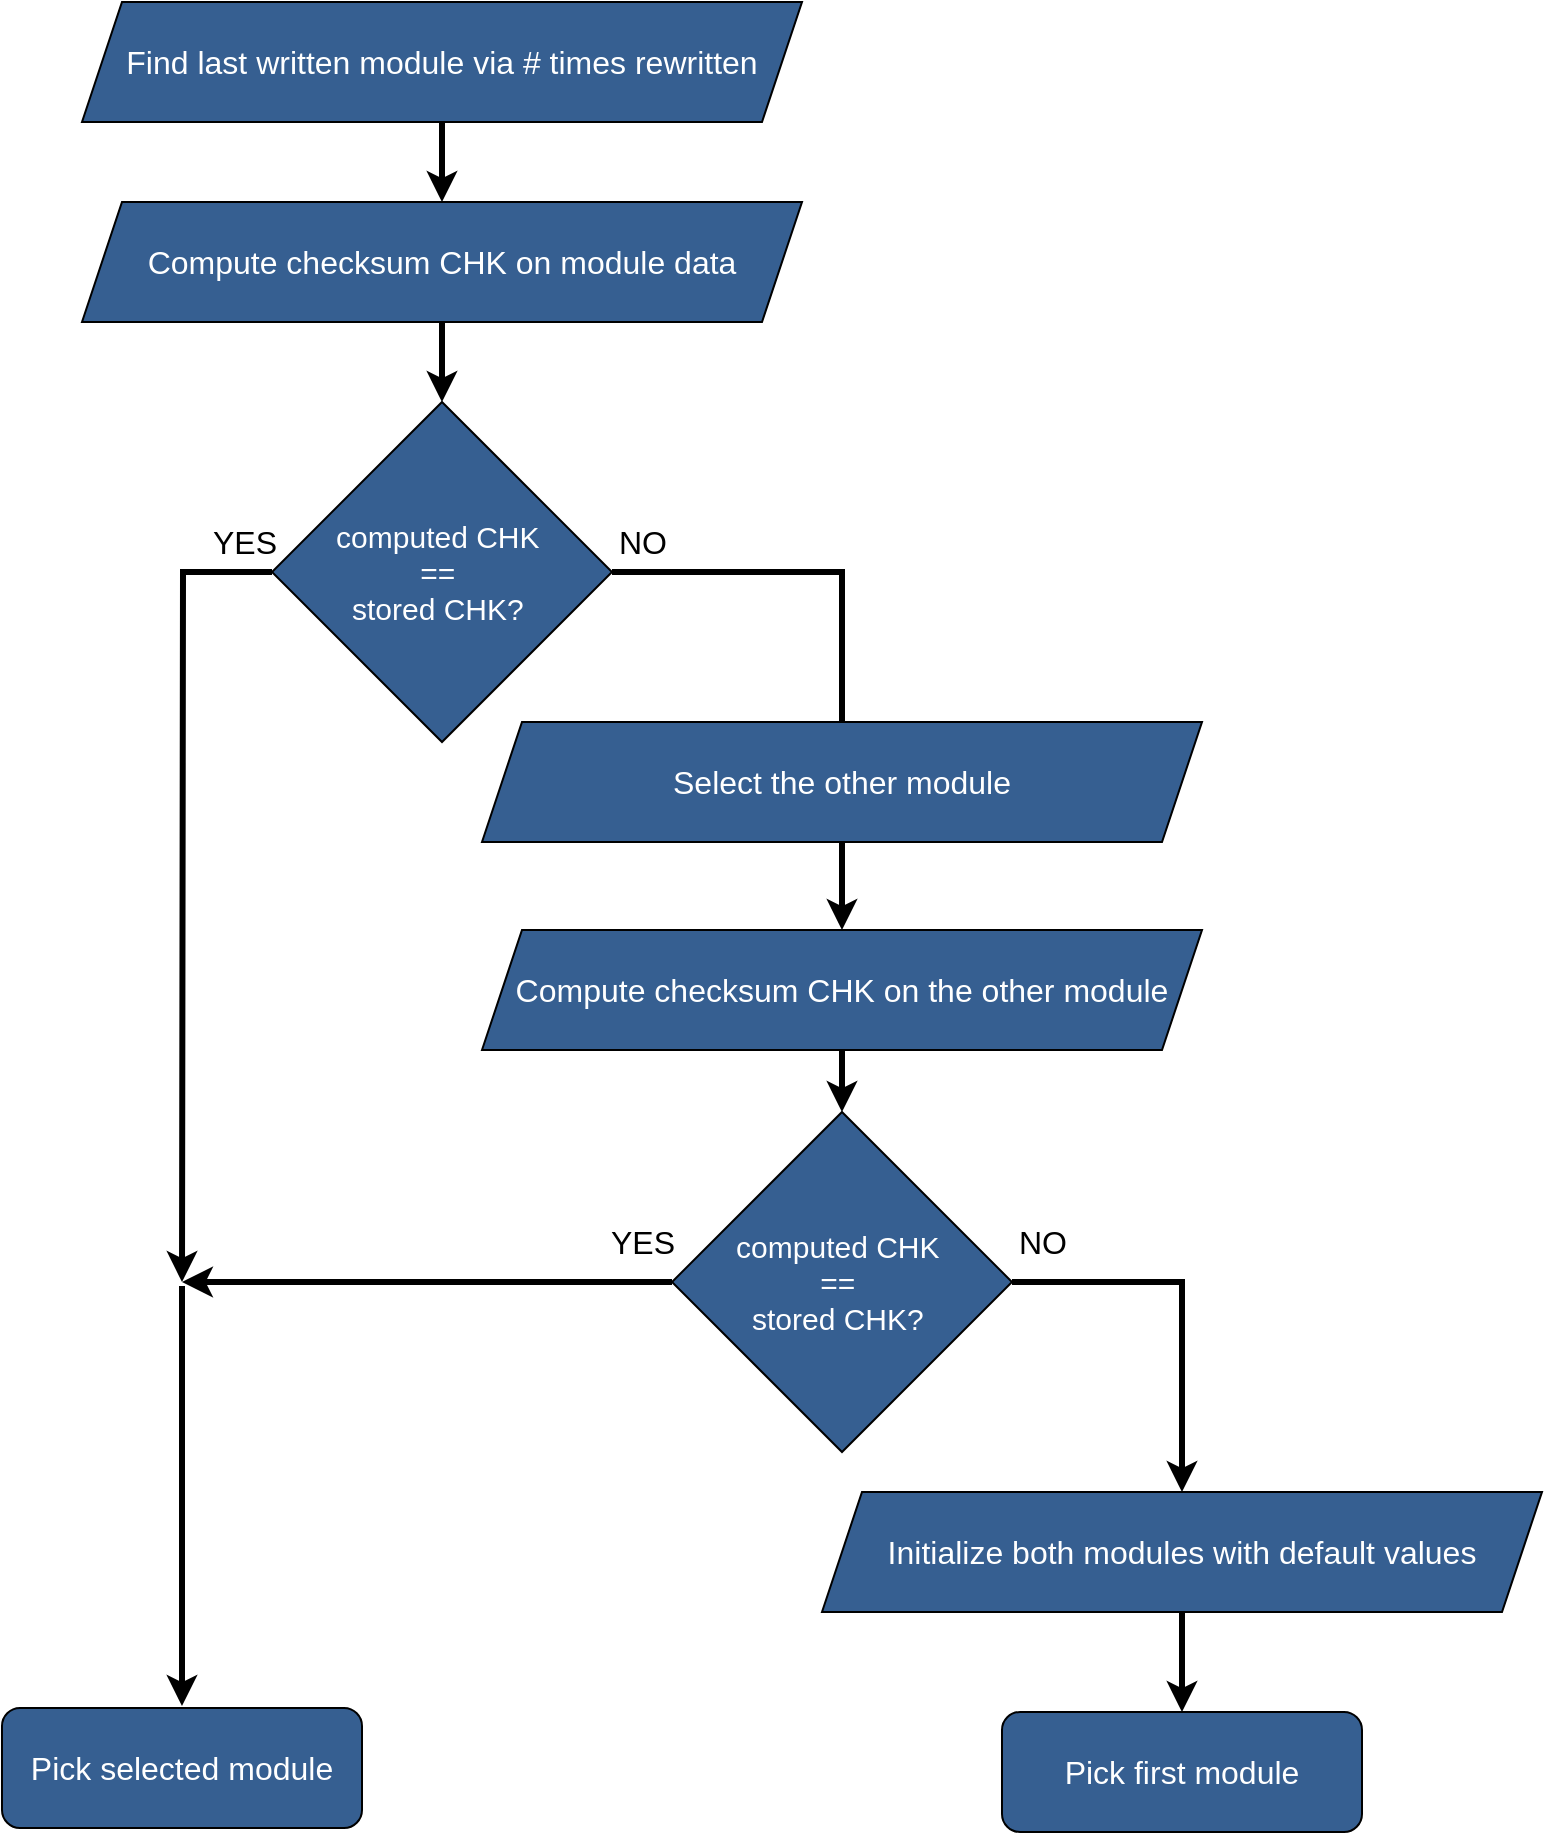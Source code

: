 <mxfile version="24.7.5">
  <diagram name="Pagina-1" id="oV1SX0zPOyyUclpaV-p_">
    <mxGraphModel dx="1980" dy="1081" grid="1" gridSize="10" guides="1" tooltips="1" connect="1" arrows="1" fold="1" page="1" pageScale="1" pageWidth="827" pageHeight="1169" math="0" shadow="0">
      <root>
        <mxCell id="0" />
        <mxCell id="1" parent="0" />
        <mxCell id="LYcKrU_p4_sUU8tXamLQ-7" style="edgeStyle=orthogonalEdgeStyle;rounded=0;orthogonalLoop=1;jettySize=auto;html=1;strokeWidth=3;" parent="1" source="LYcKrU_p4_sUU8tXamLQ-3" target="LYcKrU_p4_sUU8tXamLQ-4" edge="1">
          <mxGeometry relative="1" as="geometry" />
        </mxCell>
        <mxCell id="LYcKrU_p4_sUU8tXamLQ-3" value="&lt;div style=&quot;&quot;&gt;&lt;span style=&quot;background-color: initial;&quot;&gt;&lt;font style=&quot;font-size: 16px;&quot;&gt;Find last written module via # times rewritten&lt;/font&gt;&lt;/span&gt;&lt;/div&gt;" style="shape=parallelogram;perimeter=parallelogramPerimeter;whiteSpace=wrap;html=1;fixedSize=1;align=center;fillColor=#365F91;strokeColor=#000000;fontColor=#FFFFFF;" parent="1" vertex="1">
          <mxGeometry x="80" y="120" width="360" height="60" as="geometry" />
        </mxCell>
        <mxCell id="LYcKrU_p4_sUU8tXamLQ-8" style="edgeStyle=orthogonalEdgeStyle;rounded=0;orthogonalLoop=1;jettySize=auto;html=1;exitX=0.5;exitY=1;exitDx=0;exitDy=0;entryX=0.5;entryY=0;entryDx=0;entryDy=0;strokeWidth=3;" parent="1" source="LYcKrU_p4_sUU8tXamLQ-4" target="LYcKrU_p4_sUU8tXamLQ-5" edge="1">
          <mxGeometry relative="1" as="geometry" />
        </mxCell>
        <mxCell id="LYcKrU_p4_sUU8tXamLQ-4" value="&lt;font style=&quot;font-size: 16px;&quot;&gt;Compute checksum CHK on module data&lt;/font&gt;" style="shape=parallelogram;perimeter=parallelogramPerimeter;whiteSpace=wrap;html=1;fixedSize=1;fontColor=#FFFFFF;fillColor=#365F91;" parent="1" vertex="1">
          <mxGeometry x="80" y="220" width="360" height="60" as="geometry" />
        </mxCell>
        <mxCell id="LYcKrU_p4_sUU8tXamLQ-10" style="edgeStyle=orthogonalEdgeStyle;rounded=0;orthogonalLoop=1;jettySize=auto;html=1;exitX=0;exitY=0.5;exitDx=0;exitDy=0;strokeWidth=3;" parent="1" source="LYcKrU_p4_sUU8tXamLQ-5" edge="1">
          <mxGeometry relative="1" as="geometry">
            <mxPoint x="130" y="760" as="targetPoint" />
          </mxGeometry>
        </mxCell>
        <mxCell id="LYcKrU_p4_sUU8tXamLQ-11" value="&lt;font style=&quot;font-size: 16px;&quot;&gt;YES&lt;/font&gt;" style="edgeLabel;html=1;align=center;verticalAlign=middle;resizable=0;points=[];labelBackgroundColor=none;textShadow=0;" parent="LYcKrU_p4_sUU8tXamLQ-10" vertex="1" connectable="0">
          <mxGeometry x="-0.81" y="1" relative="1" as="geometry">
            <mxPoint x="24" y="-16" as="offset" />
          </mxGeometry>
        </mxCell>
        <mxCell id="NSnUTstHSVVQ5NEvwLIi-3" style="edgeStyle=orthogonalEdgeStyle;rounded=0;orthogonalLoop=1;jettySize=auto;html=1;exitX=1;exitY=0.5;exitDx=0;exitDy=0;entryX=0.5;entryY=0;entryDx=0;entryDy=0;strokeWidth=3;" edge="1" parent="1" source="LYcKrU_p4_sUU8tXamLQ-5" target="NSnUTstHSVVQ5NEvwLIi-2">
          <mxGeometry relative="1" as="geometry" />
        </mxCell>
        <mxCell id="NSnUTstHSVVQ5NEvwLIi-4" value="&lt;font style=&quot;font-size: 16px;&quot;&gt;NO&lt;/font&gt;" style="edgeLabel;html=1;align=center;verticalAlign=middle;resizable=0;points=[];fontSize=16;labelBackgroundColor=none;" vertex="1" connectable="0" parent="NSnUTstHSVVQ5NEvwLIi-3">
          <mxGeometry x="-0.6" y="-2" relative="1" as="geometry">
            <mxPoint x="-44" y="-17" as="offset" />
          </mxGeometry>
        </mxCell>
        <mxCell id="LYcKrU_p4_sUU8tXamLQ-5" value="&lt;div style=&quot;font-size: 15px;&quot;&gt;&lt;font color=&quot;#ffffff&quot; style=&quot;font-size: 15px;&quot;&gt;computed CHK&amp;nbsp;&lt;/font&gt;&lt;/div&gt;&lt;div style=&quot;font-size: 15px;&quot;&gt;&lt;font color=&quot;#ffffff&quot; style=&quot;font-size: 15px;&quot;&gt;==&amp;nbsp;&lt;/font&gt;&lt;/div&gt;&lt;div style=&quot;font-size: 15px;&quot;&gt;&lt;font color=&quot;#ffffff&quot; style=&quot;font-size: 15px;&quot;&gt;stored CHK?&amp;nbsp;&lt;/font&gt;&lt;/div&gt;" style="rhombus;whiteSpace=wrap;html=1;fillColor=#365F91;" parent="1" vertex="1">
          <mxGeometry x="175" y="320" width="170" height="170" as="geometry" />
        </mxCell>
        <mxCell id="LYcKrU_p4_sUU8tXamLQ-9" value="&lt;font color=&quot;#ffffff&quot; style=&quot;font-size: 16px;&quot;&gt;Pick selected module&lt;/font&gt;" style="rounded=1;whiteSpace=wrap;html=1;fillColor=#365F91;" parent="1" vertex="1">
          <mxGeometry x="40" y="973" width="180" height="60" as="geometry" />
        </mxCell>
        <mxCell id="NSnUTstHSVVQ5NEvwLIi-12" style="edgeStyle=orthogonalEdgeStyle;rounded=0;orthogonalLoop=1;jettySize=auto;html=1;exitX=0;exitY=0.5;exitDx=0;exitDy=0;strokeWidth=3;" edge="1" parent="1">
          <mxGeometry relative="1" as="geometry">
            <mxPoint x="375" y="760" as="sourcePoint" />
            <mxPoint x="130" y="760" as="targetPoint" />
            <Array as="points">
              <mxPoint x="200" y="760" />
              <mxPoint x="200" y="760" />
            </Array>
          </mxGeometry>
        </mxCell>
        <mxCell id="NSnUTstHSVVQ5NEvwLIi-13" value="&lt;font style=&quot;font-size: 16px;&quot;&gt;YES&lt;/font&gt;" style="edgeLabel;html=1;align=center;verticalAlign=middle;resizable=0;points=[];labelBackgroundColor=none;" vertex="1" connectable="0" parent="NSnUTstHSVVQ5NEvwLIi-12">
          <mxGeometry x="-0.812" relative="1" as="geometry">
            <mxPoint x="8" y="-20" as="offset" />
          </mxGeometry>
        </mxCell>
        <mxCell id="NSnUTstHSVVQ5NEvwLIi-1" value="&lt;div style=&quot;font-size: 15px;&quot;&gt;&lt;font color=&quot;#ffffff&quot; style=&quot;font-size: 15px;&quot;&gt;computed CHK&amp;nbsp;&lt;/font&gt;&lt;/div&gt;&lt;div style=&quot;font-size: 15px;&quot;&gt;&lt;font color=&quot;#ffffff&quot; style=&quot;font-size: 15px;&quot;&gt;==&amp;nbsp;&lt;/font&gt;&lt;/div&gt;&lt;div style=&quot;font-size: 15px;&quot;&gt;&lt;font color=&quot;#ffffff&quot; style=&quot;font-size: 15px;&quot;&gt;stored CHK?&amp;nbsp;&lt;/font&gt;&lt;/div&gt;" style="rhombus;whiteSpace=wrap;html=1;fillColor=#365F91;" vertex="1" parent="1">
          <mxGeometry x="375" y="675" width="170" height="170" as="geometry" />
        </mxCell>
        <mxCell id="NSnUTstHSVVQ5NEvwLIi-5" style="edgeStyle=orthogonalEdgeStyle;rounded=0;orthogonalLoop=1;jettySize=auto;html=1;exitX=0.5;exitY=1;exitDx=0;exitDy=0;entryX=0.5;entryY=0;entryDx=0;entryDy=0;strokeWidth=3;" edge="1" parent="1" target="NSnUTstHSVVQ5NEvwLIi-1">
          <mxGeometry relative="1" as="geometry">
            <mxPoint x="460" y="644.0" as="sourcePoint" />
          </mxGeometry>
        </mxCell>
        <mxCell id="NSnUTstHSVVQ5NEvwLIi-2" value="&lt;font color=&quot;#ffffff&quot; style=&quot;font-size: 16px;&quot;&gt;Compute checksum CHK on the other module&lt;/font&gt;" style="shape=parallelogram;perimeter=parallelogramPerimeter;whiteSpace=wrap;html=1;fixedSize=1;fillColor=#365F91;" vertex="1" parent="1">
          <mxGeometry x="280" y="584" width="360" height="60" as="geometry" />
        </mxCell>
        <mxCell id="NSnUTstHSVVQ5NEvwLIi-18" style="edgeStyle=orthogonalEdgeStyle;rounded=0;orthogonalLoop=1;jettySize=auto;html=1;exitX=0.5;exitY=1;exitDx=0;exitDy=0;entryX=0.5;entryY=0;entryDx=0;entryDy=0;strokeWidth=3;" edge="1" parent="1" source="NSnUTstHSVVQ5NEvwLIi-14" target="NSnUTstHSVVQ5NEvwLIi-15">
          <mxGeometry relative="1" as="geometry" />
        </mxCell>
        <mxCell id="NSnUTstHSVVQ5NEvwLIi-14" value="&lt;font color=&quot;#ffffff&quot; style=&quot;font-size: 16px;&quot;&gt;Initialize both modules with default values&lt;/font&gt;" style="shape=parallelogram;perimeter=parallelogramPerimeter;whiteSpace=wrap;html=1;fixedSize=1;fillColor=#365F91;" vertex="1" parent="1">
          <mxGeometry x="450" y="865" width="360" height="60" as="geometry" />
        </mxCell>
        <mxCell id="NSnUTstHSVVQ5NEvwLIi-15" value="&lt;font color=&quot;#ffffff&quot; style=&quot;font-size: 16px;&quot;&gt;Pick first module&lt;/font&gt;" style="rounded=1;whiteSpace=wrap;html=1;fillColor=#365F91;" vertex="1" parent="1">
          <mxGeometry x="540" y="975" width="180" height="60" as="geometry" />
        </mxCell>
        <mxCell id="NSnUTstHSVVQ5NEvwLIi-16" style="edgeStyle=orthogonalEdgeStyle;rounded=0;orthogonalLoop=1;jettySize=auto;html=1;exitX=1;exitY=0.5;exitDx=0;exitDy=0;entryX=0.5;entryY=0;entryDx=0;entryDy=0;strokeWidth=3;" edge="1" parent="1" source="NSnUTstHSVVQ5NEvwLIi-1" target="NSnUTstHSVVQ5NEvwLIi-14">
          <mxGeometry relative="1" as="geometry" />
        </mxCell>
        <mxCell id="NSnUTstHSVVQ5NEvwLIi-17" value="&lt;font style=&quot;font-size: 16px;&quot;&gt;NO&lt;/font&gt;" style="edgeLabel;html=1;align=center;verticalAlign=middle;resizable=0;points=[];labelBackgroundColor=none;" vertex="1" connectable="0" parent="NSnUTstHSVVQ5NEvwLIi-16">
          <mxGeometry x="-0.517" y="1" relative="1" as="geometry">
            <mxPoint x="-31" y="-19" as="offset" />
          </mxGeometry>
        </mxCell>
        <mxCell id="NSnUTstHSVVQ5NEvwLIi-19" value="" style="endArrow=classic;html=1;rounded=0;strokeWidth=3;" edge="1" parent="1">
          <mxGeometry width="50" height="50" relative="1" as="geometry">
            <mxPoint x="130" y="762" as="sourcePoint" />
            <mxPoint x="130" y="972" as="targetPoint" />
          </mxGeometry>
        </mxCell>
        <mxCell id="NSnUTstHSVVQ5NEvwLIi-20" value="&lt;div style=&quot;&quot;&gt;&lt;span style=&quot;background-color: initial;&quot;&gt;&lt;font color=&quot;#ffffff&quot; style=&quot;font-size: 16px;&quot;&gt;Select the other module&lt;/font&gt;&lt;/span&gt;&lt;/div&gt;" style="shape=parallelogram;perimeter=parallelogramPerimeter;whiteSpace=wrap;html=1;fixedSize=1;align=center;fillColor=#365F91;" vertex="1" parent="1">
          <mxGeometry x="280" y="480" width="360" height="60" as="geometry" />
        </mxCell>
      </root>
    </mxGraphModel>
  </diagram>
</mxfile>
